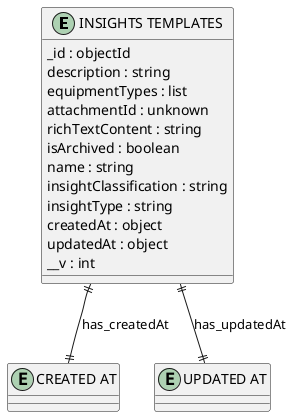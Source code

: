 @startuml INSIGHTS_TEMPLATES_Diagram

entity "INSIGHTS TEMPLATES" as INSIGHTS_TEMPLATES {
  _id : objectId
  description : string
  equipmentTypes : list
  attachmentId : unknown
  richTextContent : string
  isArchived : boolean
  name : string
  insightClassification : string
  insightType : string
  createdAt : object
  updatedAt : object
  __v : int
}

entity "CREATED AT" as CREATED_AT {
}

entity "UPDATED AT" as UPDATED_AT {
}

' // Relationships
INSIGHTS_TEMPLATES ||--|| CREATED_AT : has_createdAt
INSIGHTS_TEMPLATES ||--|| UPDATED_AT : has_updatedAt
@enduml